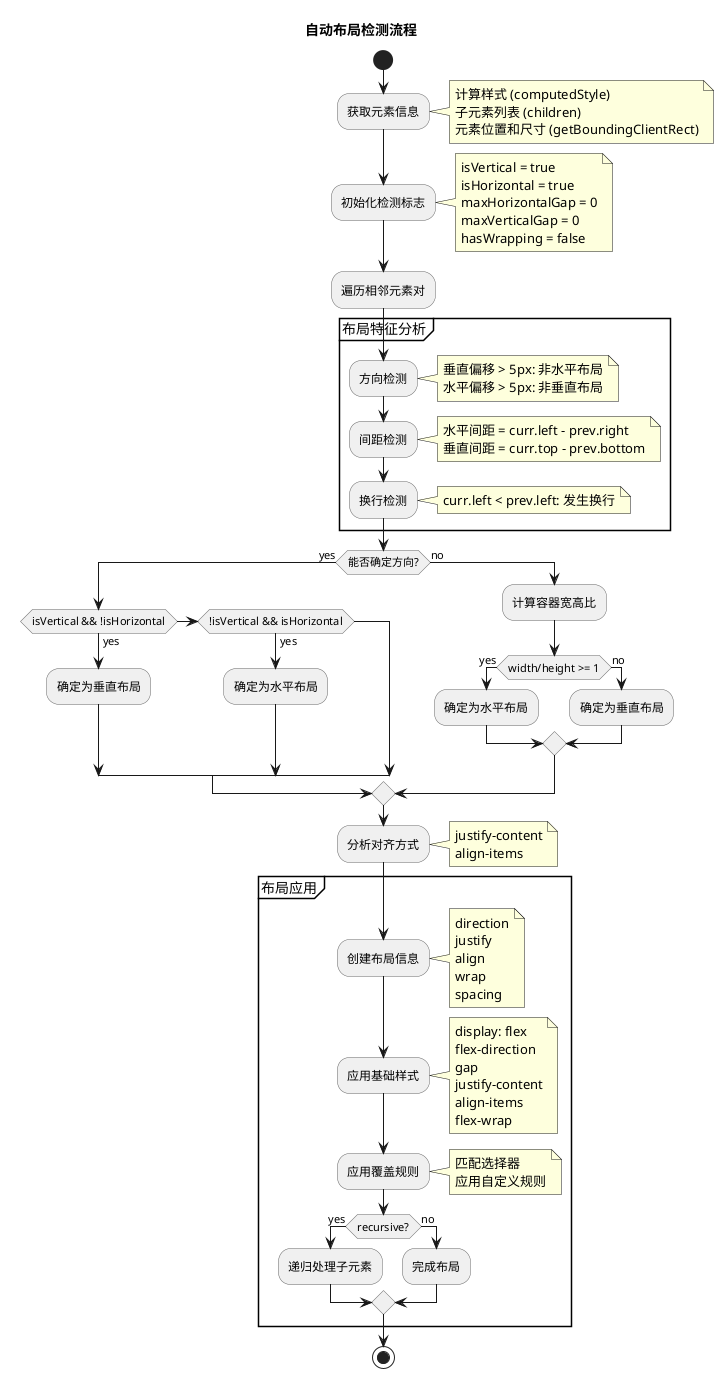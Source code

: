 @startuml
skinparam backgroundColor white
skinparam handwritten false
skinparam defaultFontName "Microsoft YaHei"
skinparam ActivityBackgroundColor #f0f0f0
skinparam ActivityBorderColor #666666
skinparam ActivityFontColor black

title 自动布局检测流程

start

:获取元素信息;
note right: 计算样式 (computedStyle)\n子元素列表 (children)\n元素位置和尺寸 (getBoundingClientRect)

:初始化检测标志;
note right: isVertical = true\nisHorizontal = true\nmaxHorizontalGap = 0\nmaxVerticalGap = 0\nhasWrapping = false

:遍历相邻元素对;

partition "布局特征分析" {
  :方向检测;
  note right: 垂直偏移 > 5px: 非水平布局\n水平偏移 > 5px: 非垂直布局

  :间距检测;
  note right: 水平间距 = curr.left - prev.right\n垂直间距 = curr.top - prev.bottom

  :换行检测;
  note right: curr.left < prev.left: 发生换行
}

if (能否确定方向?) then (yes)
  if (isVertical && !isHorizontal) then (yes)
    :确定为垂直布局;
  elseif (!isVertical && isHorizontal) then (yes)
    :确定为水平布局;
  endif
else (no)
  :计算容器宽高比;
  if (width/height >= 1) then (yes)
    :确定为水平布局;
  else (no)
    :确定为垂直布局;
  endif
endif

:分析对齐方式;
note right: justify-content\nalign-items

partition "布局应用" {
  :创建布局信息;
  note right: direction\njustify\nalign\nwrap\nspacing

  :应用基础样式;
  note right: display: flex\nflex-direction\ngap\njustify-content\nalign-items\nflex-wrap

  :应用覆盖规则;
  note right: 匹配选择器\n应用自定义规则

  if (recursive?) then (yes)
    :递归处理子元素;
  else (no)
    :完成布局;
  endif
}

stop

@enduml 